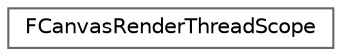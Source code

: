 digraph "Graphical Class Hierarchy"
{
 // INTERACTIVE_SVG=YES
 // LATEX_PDF_SIZE
  bgcolor="transparent";
  edge [fontname=Helvetica,fontsize=10,labelfontname=Helvetica,labelfontsize=10];
  node [fontname=Helvetica,fontsize=10,shape=box,height=0.2,width=0.4];
  rankdir="LR";
  Node0 [id="Node000000",label="FCanvasRenderThreadScope",height=0.2,width=0.4,color="grey40", fillcolor="white", style="filled",URL="$da/d44/classFCanvasRenderThreadScope.html",tooltip=" "];
}
